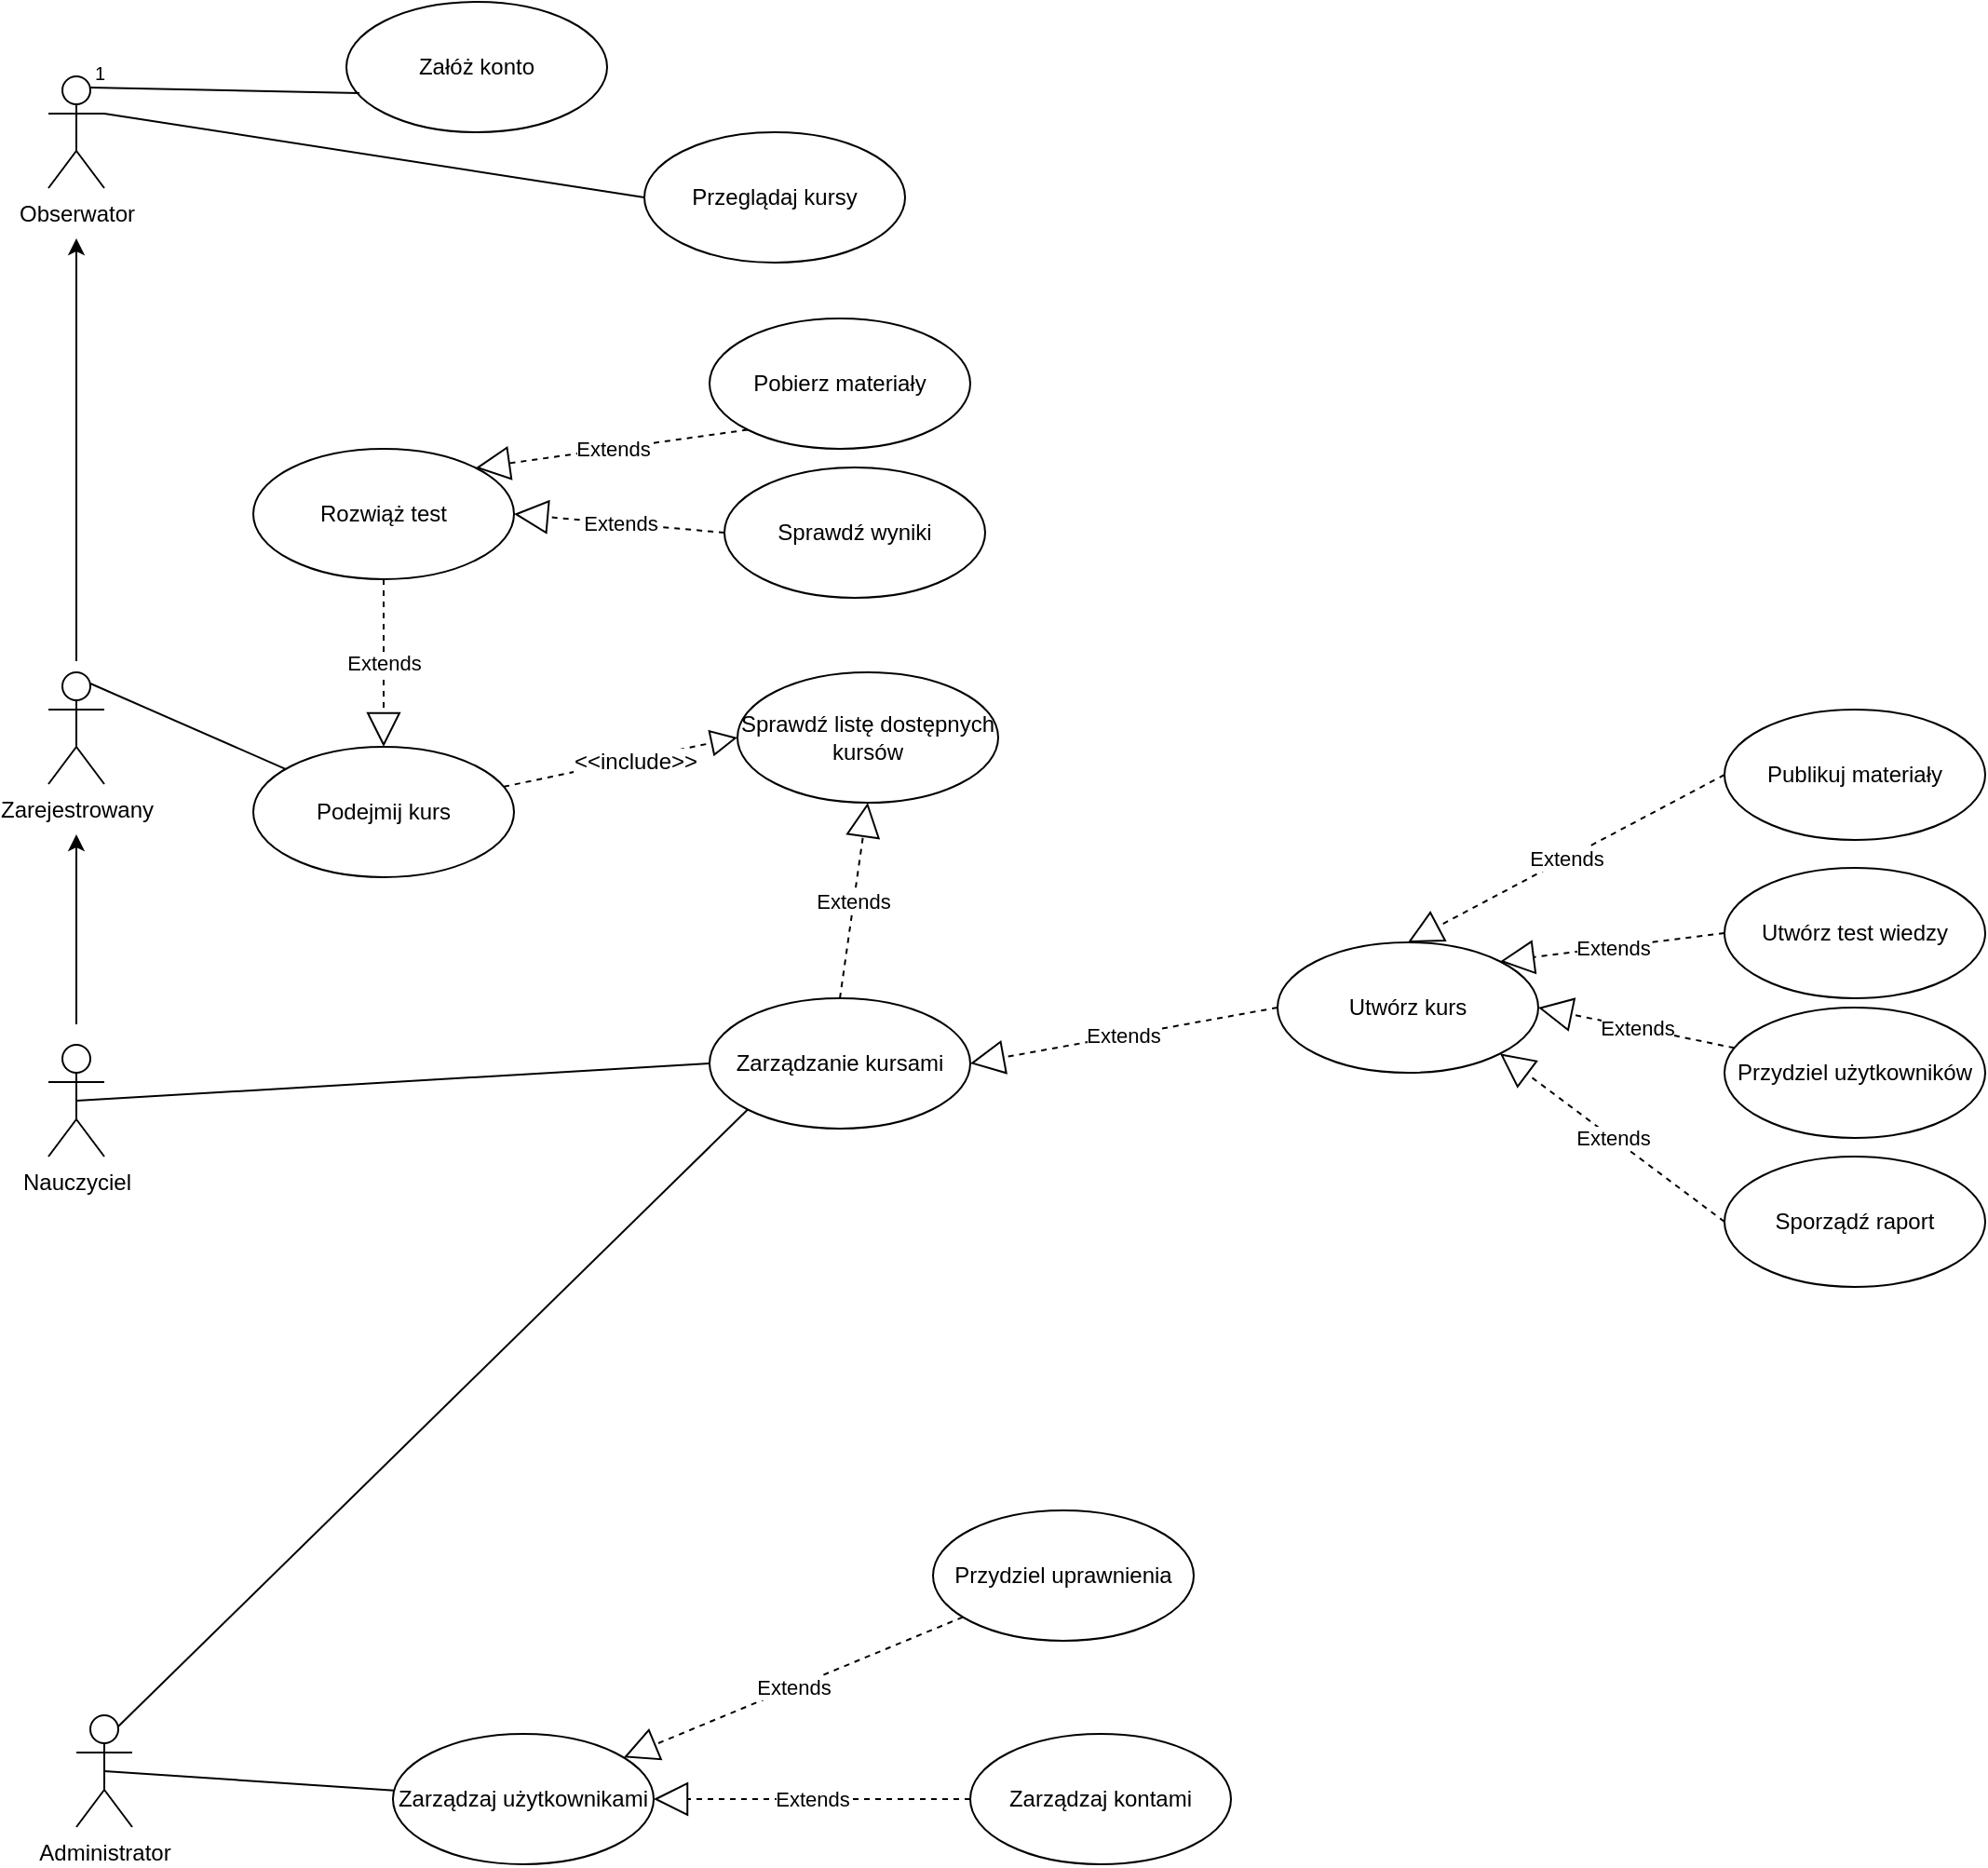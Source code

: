 <mxfile version="12.0.2" type="github" pages="1"><diagram id="77yTano_eLX5B2T2hPCA" name="Page-1"><mxGraphModel dx="1408" dy="861" grid="1" gridSize="10" guides="1" tooltips="1" connect="1" arrows="1" fold="1" page="1" pageScale="1" pageWidth="827" pageHeight="1169" math="0" shadow="0"><root><mxCell id="0"/><mxCell id="1" parent="0"/><mxCell id="j3dvaK6d3Hkem1crAJbs-26" value="" style="edgeStyle=orthogonalEdgeStyle;rounded=0;orthogonalLoop=1;jettySize=auto;html=1;endArrow=none;endFill=0;targetPerimeterSpacing=6;sourcePerimeterSpacing=27;startArrow=classic;startFill=1;" parent="1" source="j3dvaK6d3Hkem1crAJbs-1" target="j3dvaK6d3Hkem1crAJbs-25" edge="1"><mxGeometry relative="1" as="geometry"/></mxCell><mxCell id="j3dvaK6d3Hkem1crAJbs-1" value="Obserwator" style="shape=umlActor;verticalLabelPosition=bottom;labelBackgroundColor=#ffffff;verticalAlign=top;html=1;" parent="1" vertex="1"><mxGeometry x="50" y="60" width="30" height="60" as="geometry"/></mxCell><mxCell id="j3dvaK6d3Hkem1crAJbs-44" value="" style="edgeStyle=none;rounded=0;orthogonalLoop=1;jettySize=auto;html=1;endArrow=none;endFill=0;startArrow=classic;startFill=1;targetPerimeterSpacing=11;sourcePerimeterSpacing=27;" parent="1" source="j3dvaK6d3Hkem1crAJbs-25" target="j3dvaK6d3Hkem1crAJbs-43" edge="1"><mxGeometry relative="1" as="geometry"/></mxCell><mxCell id="j3dvaK6d3Hkem1crAJbs-25" value="Zarejestrowany" style="shape=umlActor;verticalLabelPosition=bottom;labelBackgroundColor=#ffffff;verticalAlign=top;html=1;" parent="1" vertex="1"><mxGeometry x="50" y="380" width="30" height="60" as="geometry"/></mxCell><mxCell id="j3dvaK6d3Hkem1crAJbs-47" value="" style="edgeStyle=none;rounded=0;orthogonalLoop=1;jettySize=auto;html=1;endArrow=none;endFill=0;entryX=0;entryY=0.5;entryDx=0;entryDy=0;exitX=0.5;exitY=0.5;exitDx=0;exitDy=0;exitPerimeter=0;" parent="1" source="j3dvaK6d3Hkem1crAJbs-43" target="j3dvaK6d3Hkem1crAJbs-21" edge="1"><mxGeometry relative="1" as="geometry"><mxPoint x="175" y="370" as="targetPoint"/></mxGeometry></mxCell><mxCell id="j3dvaK6d3Hkem1crAJbs-43" value="Nauczyciel" style="shape=umlActor;verticalLabelPosition=bottom;labelBackgroundColor=#ffffff;verticalAlign=top;html=1;" parent="1" vertex="1"><mxGeometry x="50" y="580" width="30" height="60" as="geometry"/></mxCell><mxCell id="j3dvaK6d3Hkem1crAJbs-2" value="Załóż konto" style="ellipse;whiteSpace=wrap;html=1;" parent="1" vertex="1"><mxGeometry x="210" y="20" width="140" height="70" as="geometry"/></mxCell><mxCell id="j3dvaK6d3Hkem1crAJbs-8" value="Administrator" style="shape=umlActor;verticalLabelPosition=bottom;labelBackgroundColor=#ffffff;verticalAlign=top;html=1;strokeColor=#000000;fillColor=none;gradientColor=none;" parent="1" vertex="1"><mxGeometry x="65" y="940" width="30" height="60" as="geometry"/></mxCell><mxCell id="j3dvaK6d3Hkem1crAJbs-13" value="Zarządzaj użytkownikami" style="ellipse;whiteSpace=wrap;html=1;labelBackgroundColor=none;strokeColor=#000000;fillColor=none;gradientColor=none;" parent="1" vertex="1"><mxGeometry x="235" y="950" width="140" height="70" as="geometry"/></mxCell><mxCell id="j3dvaK6d3Hkem1crAJbs-14" value="Zarządzaj kontami" style="ellipse;whiteSpace=wrap;html=1;labelBackgroundColor=none;strokeColor=#000000;fillColor=none;gradientColor=none;" parent="1" vertex="1"><mxGeometry x="545" y="950" width="140" height="70" as="geometry"/></mxCell><mxCell id="j3dvaK6d3Hkem1crAJbs-15" value="Przydziel uprawnienia" style="ellipse;whiteSpace=wrap;html=1;labelBackgroundColor=none;strokeColor=#000000;fillColor=none;gradientColor=none;" parent="1" vertex="1"><mxGeometry x="525" y="830" width="140" height="70" as="geometry"/></mxCell><mxCell id="j3dvaK6d3Hkem1crAJbs-16" value="Extends" style="endArrow=block;endSize=16;endFill=0;html=1;dashed=1;" parent="1" source="j3dvaK6d3Hkem1crAJbs-15" target="j3dvaK6d3Hkem1crAJbs-13" edge="1"><mxGeometry width="160" relative="1" as="geometry"><mxPoint x="45" y="1080" as="sourcePoint"/><mxPoint x="205" y="1080" as="targetPoint"/></mxGeometry></mxCell><mxCell id="j3dvaK6d3Hkem1crAJbs-17" value="Extends" style="endArrow=block;endSize=16;endFill=0;html=1;dashed=1;" parent="1" source="j3dvaK6d3Hkem1crAJbs-14" target="j3dvaK6d3Hkem1crAJbs-13" edge="1"><mxGeometry width="160" relative="1" as="geometry"><mxPoint x="45" y="1080" as="sourcePoint"/><mxPoint x="205" y="1080" as="targetPoint"/></mxGeometry></mxCell><mxCell id="j3dvaK6d3Hkem1crAJbs-20" value="Utwórz kurs" style="ellipse;whiteSpace=wrap;html=1;labelBackgroundColor=none;strokeColor=#000000;fillColor=none;gradientColor=none;" parent="1" vertex="1"><mxGeometry x="710" y="525" width="140" height="70" as="geometry"/></mxCell><mxCell id="j3dvaK6d3Hkem1crAJbs-21" value="Zarządzanie kursami" style="ellipse;whiteSpace=wrap;html=1;labelBackgroundColor=none;strokeColor=#000000;fillColor=none;gradientColor=none;" parent="1" vertex="1"><mxGeometry x="405" y="555" width="140" height="70" as="geometry"/></mxCell><mxCell id="j3dvaK6d3Hkem1crAJbs-22" value="Publikuj materiały" style="ellipse;whiteSpace=wrap;html=1;labelBackgroundColor=none;strokeColor=#000000;fillColor=none;gradientColor=none;" parent="1" vertex="1"><mxGeometry x="950" y="400" width="140" height="70" as="geometry"/></mxCell><mxCell id="j3dvaK6d3Hkem1crAJbs-23" value="Utwórz test wiedzy" style="ellipse;whiteSpace=wrap;html=1;labelBackgroundColor=none;strokeColor=#000000;fillColor=none;gradientColor=none;" parent="1" vertex="1"><mxGeometry x="950" y="485" width="140" height="70" as="geometry"/></mxCell><mxCell id="j925GtUJMoTr7FrOe4u7-14" value="Przydziel użytkowników" style="ellipse;whiteSpace=wrap;html=1;labelBackgroundColor=none;strokeColor=#000000;fillColor=none;gradientColor=none;" vertex="1" parent="1"><mxGeometry x="950" y="560" width="140" height="70" as="geometry"/></mxCell><mxCell id="j925GtUJMoTr7FrOe4u7-16" value="Sporządź raport" style="ellipse;whiteSpace=wrap;html=1;labelBackgroundColor=none;strokeColor=#000000;fillColor=none;gradientColor=none;" vertex="1" parent="1"><mxGeometry x="950" y="640" width="140" height="70" as="geometry"/></mxCell><mxCell id="j3dvaK6d3Hkem1crAJbs-28" value="Podejmij kurs" style="ellipse;whiteSpace=wrap;html=1;labelBackgroundColor=none;strokeColor=#000000;fillColor=none;gradientColor=none;" parent="1" vertex="1"><mxGeometry x="160" y="420" width="140" height="70" as="geometry"/></mxCell><mxCell id="j3dvaK6d3Hkem1crAJbs-29" value="Sprawdź listę dostępnych kursów" style="ellipse;whiteSpace=wrap;html=1;labelBackgroundColor=none;strokeColor=#000000;fillColor=none;gradientColor=none;" parent="1" vertex="1"><mxGeometry x="420" y="380" width="140" height="70" as="geometry"/></mxCell><mxCell id="j3dvaK6d3Hkem1crAJbs-33" value="" style="endArrow=block;dashed=1;endFill=0;endSize=12;html=1;entryX=0;entryY=0.5;entryDx=0;entryDy=0;" parent="1" source="j3dvaK6d3Hkem1crAJbs-28" target="j3dvaK6d3Hkem1crAJbs-29" edge="1"><mxGeometry width="160" relative="1" as="geometry"><mxPoint x="90" y="450" as="sourcePoint"/><mxPoint x="250" y="450" as="targetPoint"/></mxGeometry></mxCell><mxCell id="j3dvaK6d3Hkem1crAJbs-34" value="&amp;lt;&amp;lt;include&amp;gt;&amp;gt;" style="text;html=1;resizable=0;points=[];align=center;verticalAlign=middle;labelBackgroundColor=#ffffff;" parent="j3dvaK6d3Hkem1crAJbs-33" vertex="1" connectable="0"><mxGeometry x="0.125" y="-1" relative="1" as="geometry"><mxPoint as="offset"/></mxGeometry></mxCell><mxCell id="j3dvaK6d3Hkem1crAJbs-36" value="" style="endArrow=none;endFill=0;endSize=12;html=1;exitX=0.75;exitY=0.1;exitDx=0;exitDy=0;exitPerimeter=0;" parent="1" target="j3dvaK6d3Hkem1crAJbs-28" edge="1" source="j3dvaK6d3Hkem1crAJbs-25"><mxGeometry width="160" relative="1" as="geometry"><mxPoint x="67" y="257" as="sourcePoint"/><mxPoint x="277.009" y="129.825" as="targetPoint"/></mxGeometry></mxCell><mxCell id="j3dvaK6d3Hkem1crAJbs-38" value="" style="endArrow=none;html=1;entryX=0.05;entryY=0.7;entryDx=0;entryDy=0;entryPerimeter=0;rounded=0;exitX=0.75;exitY=0.1;exitDx=0;exitDy=0;exitPerimeter=0;targetPerimeterSpacing=5;sourcePerimeterSpacing=7;" parent="1" source="j3dvaK6d3Hkem1crAJbs-1" target="j3dvaK6d3Hkem1crAJbs-2" edge="1"><mxGeometry relative="1" as="geometry"><mxPoint x="90" y="80" as="sourcePoint"/><mxPoint x="250" y="110" as="targetPoint"/></mxGeometry></mxCell><mxCell id="j3dvaK6d3Hkem1crAJbs-39" value="1" style="resizable=0;html=1;align=left;verticalAlign=bottom;labelBackgroundColor=#ffffff;fontSize=10;" parent="j3dvaK6d3Hkem1crAJbs-38" connectable="0" vertex="1"><mxGeometry x="-1" relative="1" as="geometry"/></mxCell><mxCell id="j3dvaK6d3Hkem1crAJbs-42" value="Extends" style="endArrow=block;endSize=16;endFill=0;html=1;dashed=1;exitX=0.5;exitY=0;exitDx=0;exitDy=0;entryX=0.5;entryY=1;entryDx=0;entryDy=0;" parent="1" source="j3dvaK6d3Hkem1crAJbs-21" target="j3dvaK6d3Hkem1crAJbs-29" edge="1"><mxGeometry width="160" relative="1" as="geometry"><mxPoint x="350" y="540" as="sourcePoint"/><mxPoint x="180" y="540" as="targetPoint"/></mxGeometry></mxCell><mxCell id="j3dvaK6d3Hkem1crAJbs-48" value="Przeglądaj kursy" style="ellipse;whiteSpace=wrap;html=1;labelBackgroundColor=none;strokeColor=#000000;fillColor=none;gradientColor=none;" parent="1" vertex="1"><mxGeometry x="370" y="90" width="140" height="70" as="geometry"/></mxCell><mxCell id="j3dvaK6d3Hkem1crAJbs-49" value="" style="endArrow=none;endFill=0;endSize=12;html=1;exitX=1;exitY=0.333;exitDx=0;exitDy=0;exitPerimeter=0;entryX=0;entryY=0.5;entryDx=0;entryDy=0;" parent="1" source="j3dvaK6d3Hkem1crAJbs-1" target="j3dvaK6d3Hkem1crAJbs-48" edge="1"><mxGeometry width="160" relative="1" as="geometry"><mxPoint x="157.01" y="172.72" as="sourcePoint"/><mxPoint x="303.048" y="169.801" as="targetPoint"/></mxGeometry></mxCell><mxCell id="j3dvaK6d3Hkem1crAJbs-50" value="" style="edgeStyle=none;rounded=0;orthogonalLoop=1;jettySize=auto;html=1;endArrow=none;endFill=0;exitX=0.5;exitY=0.5;exitDx=0;exitDy=0;exitPerimeter=0;" parent="1" source="j3dvaK6d3Hkem1crAJbs-8" target="j3dvaK6d3Hkem1crAJbs-13" edge="1"><mxGeometry relative="1" as="geometry"><mxPoint x="105" y="980" as="sourcePoint"/><mxPoint x="275" y="830" as="targetPoint"/></mxGeometry></mxCell><mxCell id="j925GtUJMoTr7FrOe4u7-18" value="Pobierz materiały" style="ellipse;whiteSpace=wrap;html=1;" vertex="1" parent="1"><mxGeometry x="405" y="190" width="140" height="70" as="geometry"/></mxCell><mxCell id="j925GtUJMoTr7FrOe4u7-24" value="Rozwiąż test" style="ellipse;whiteSpace=wrap;html=1;" vertex="1" parent="1"><mxGeometry x="160" y="260" width="140" height="70" as="geometry"/></mxCell><mxCell id="j925GtUJMoTr7FrOe4u7-19" value="Sprawdź wyniki" style="ellipse;whiteSpace=wrap;html=1;direction=west;" vertex="1" parent="1"><mxGeometry x="413" y="270" width="140" height="70" as="geometry"/></mxCell><mxCell id="j925GtUJMoTr7FrOe4u7-23" value="Extends" style="endArrow=block;endSize=16;endFill=0;html=1;dashed=1;entryX=0.5;entryY=0;entryDx=0;entryDy=0;exitX=0.5;exitY=1;exitDx=0;exitDy=0;" edge="1" parent="1" source="j925GtUJMoTr7FrOe4u7-24" target="j3dvaK6d3Hkem1crAJbs-28"><mxGeometry width="160" relative="1" as="geometry"><mxPoint x="349" y="340" as="sourcePoint"/><mxPoint x="653.94" y="276.99" as="targetPoint"/></mxGeometry></mxCell><mxCell id="j925GtUJMoTr7FrOe4u7-26" value="Extends" style="endArrow=block;endSize=16;endFill=0;html=1;dashed=1;entryX=1;entryY=0.5;entryDx=0;entryDy=0;exitX=1;exitY=0.5;exitDx=0;exitDy=0;" edge="1" parent="1" source="j925GtUJMoTr7FrOe4u7-19" target="j925GtUJMoTr7FrOe4u7-24"><mxGeometry width="160" relative="1" as="geometry"><mxPoint x="260" y="325" as="sourcePoint"/><mxPoint x="260" y="265" as="targetPoint"/></mxGeometry></mxCell><mxCell id="j925GtUJMoTr7FrOe4u7-27" value="Extends" style="endArrow=block;endSize=16;endFill=0;html=1;dashed=1;entryX=1;entryY=0;entryDx=0;entryDy=0;exitX=0;exitY=1;exitDx=0;exitDy=0;" edge="1" parent="1" source="j925GtUJMoTr7FrOe4u7-18" target="j925GtUJMoTr7FrOe4u7-24"><mxGeometry width="160" relative="1" as="geometry"><mxPoint x="465" y="395" as="sourcePoint"/><mxPoint x="370" y="435" as="targetPoint"/></mxGeometry></mxCell><mxCell id="j925GtUJMoTr7FrOe4u7-29" value="Extends" style="endArrow=block;endSize=16;endFill=0;html=1;dashed=1;entryX=1;entryY=0.5;entryDx=0;entryDy=0;exitX=0;exitY=0.5;exitDx=0;exitDy=0;" edge="1" parent="1" source="j3dvaK6d3Hkem1crAJbs-20" target="j3dvaK6d3Hkem1crAJbs-21"><mxGeometry width="160" relative="1" as="geometry"><mxPoint x="805" y="485" as="sourcePoint"/><mxPoint x="720" y="465" as="targetPoint"/></mxGeometry></mxCell><mxCell id="j925GtUJMoTr7FrOe4u7-33" value="Extends" style="endArrow=block;endSize=16;endFill=0;html=1;dashed=1;entryX=1;entryY=1;entryDx=0;entryDy=0;exitX=0;exitY=0.5;exitDx=0;exitDy=0;" edge="1" parent="1" source="j925GtUJMoTr7FrOe4u7-16" target="j3dvaK6d3Hkem1crAJbs-20"><mxGeometry width="160" relative="1" as="geometry"><mxPoint x="720" y="570" as="sourcePoint"/><mxPoint x="625" y="585" as="targetPoint"/></mxGeometry></mxCell><mxCell id="j925GtUJMoTr7FrOe4u7-34" value="Extends" style="endArrow=block;endSize=16;endFill=0;html=1;dashed=1;entryX=1;entryY=0.5;entryDx=0;entryDy=0;" edge="1" parent="1" source="j925GtUJMoTr7FrOe4u7-14" target="j3dvaK6d3Hkem1crAJbs-20"><mxGeometry width="160" relative="1" as="geometry"><mxPoint x="730" y="580" as="sourcePoint"/><mxPoint x="635" y="595" as="targetPoint"/></mxGeometry></mxCell><mxCell id="j925GtUJMoTr7FrOe4u7-35" value="Extends" style="endArrow=block;endSize=16;endFill=0;html=1;dashed=1;entryX=1;entryY=0;entryDx=0;entryDy=0;exitX=0;exitY=0.5;exitDx=0;exitDy=0;" edge="1" parent="1" source="j3dvaK6d3Hkem1crAJbs-23" target="j3dvaK6d3Hkem1crAJbs-20"><mxGeometry width="160" relative="1" as="geometry"><mxPoint x="740" y="590" as="sourcePoint"/><mxPoint x="645" y="605" as="targetPoint"/></mxGeometry></mxCell><mxCell id="j925GtUJMoTr7FrOe4u7-36" value="Extends" style="endArrow=block;endSize=16;endFill=0;html=1;dashed=1;entryX=0.5;entryY=0;entryDx=0;entryDy=0;exitX=0;exitY=0.5;exitDx=0;exitDy=0;" edge="1" parent="1" source="j3dvaK6d3Hkem1crAJbs-22" target="j3dvaK6d3Hkem1crAJbs-20"><mxGeometry width="160" relative="1" as="geometry"><mxPoint x="750" y="600" as="sourcePoint"/><mxPoint x="655" y="615" as="targetPoint"/></mxGeometry></mxCell><mxCell id="j925GtUJMoTr7FrOe4u7-37" value="" style="endArrow=none;html=1;entryX=0;entryY=1;entryDx=0;entryDy=0;exitX=0.75;exitY=0.1;exitDx=0;exitDy=0;exitPerimeter=0;" edge="1" parent="1" source="j3dvaK6d3Hkem1crAJbs-8" target="j3dvaK6d3Hkem1crAJbs-21"><mxGeometry width="50" height="50" relative="1" as="geometry"><mxPoint x="20" y="1090" as="sourcePoint"/><mxPoint x="70" y="1040" as="targetPoint"/></mxGeometry></mxCell></root></mxGraphModel></diagram></mxfile>